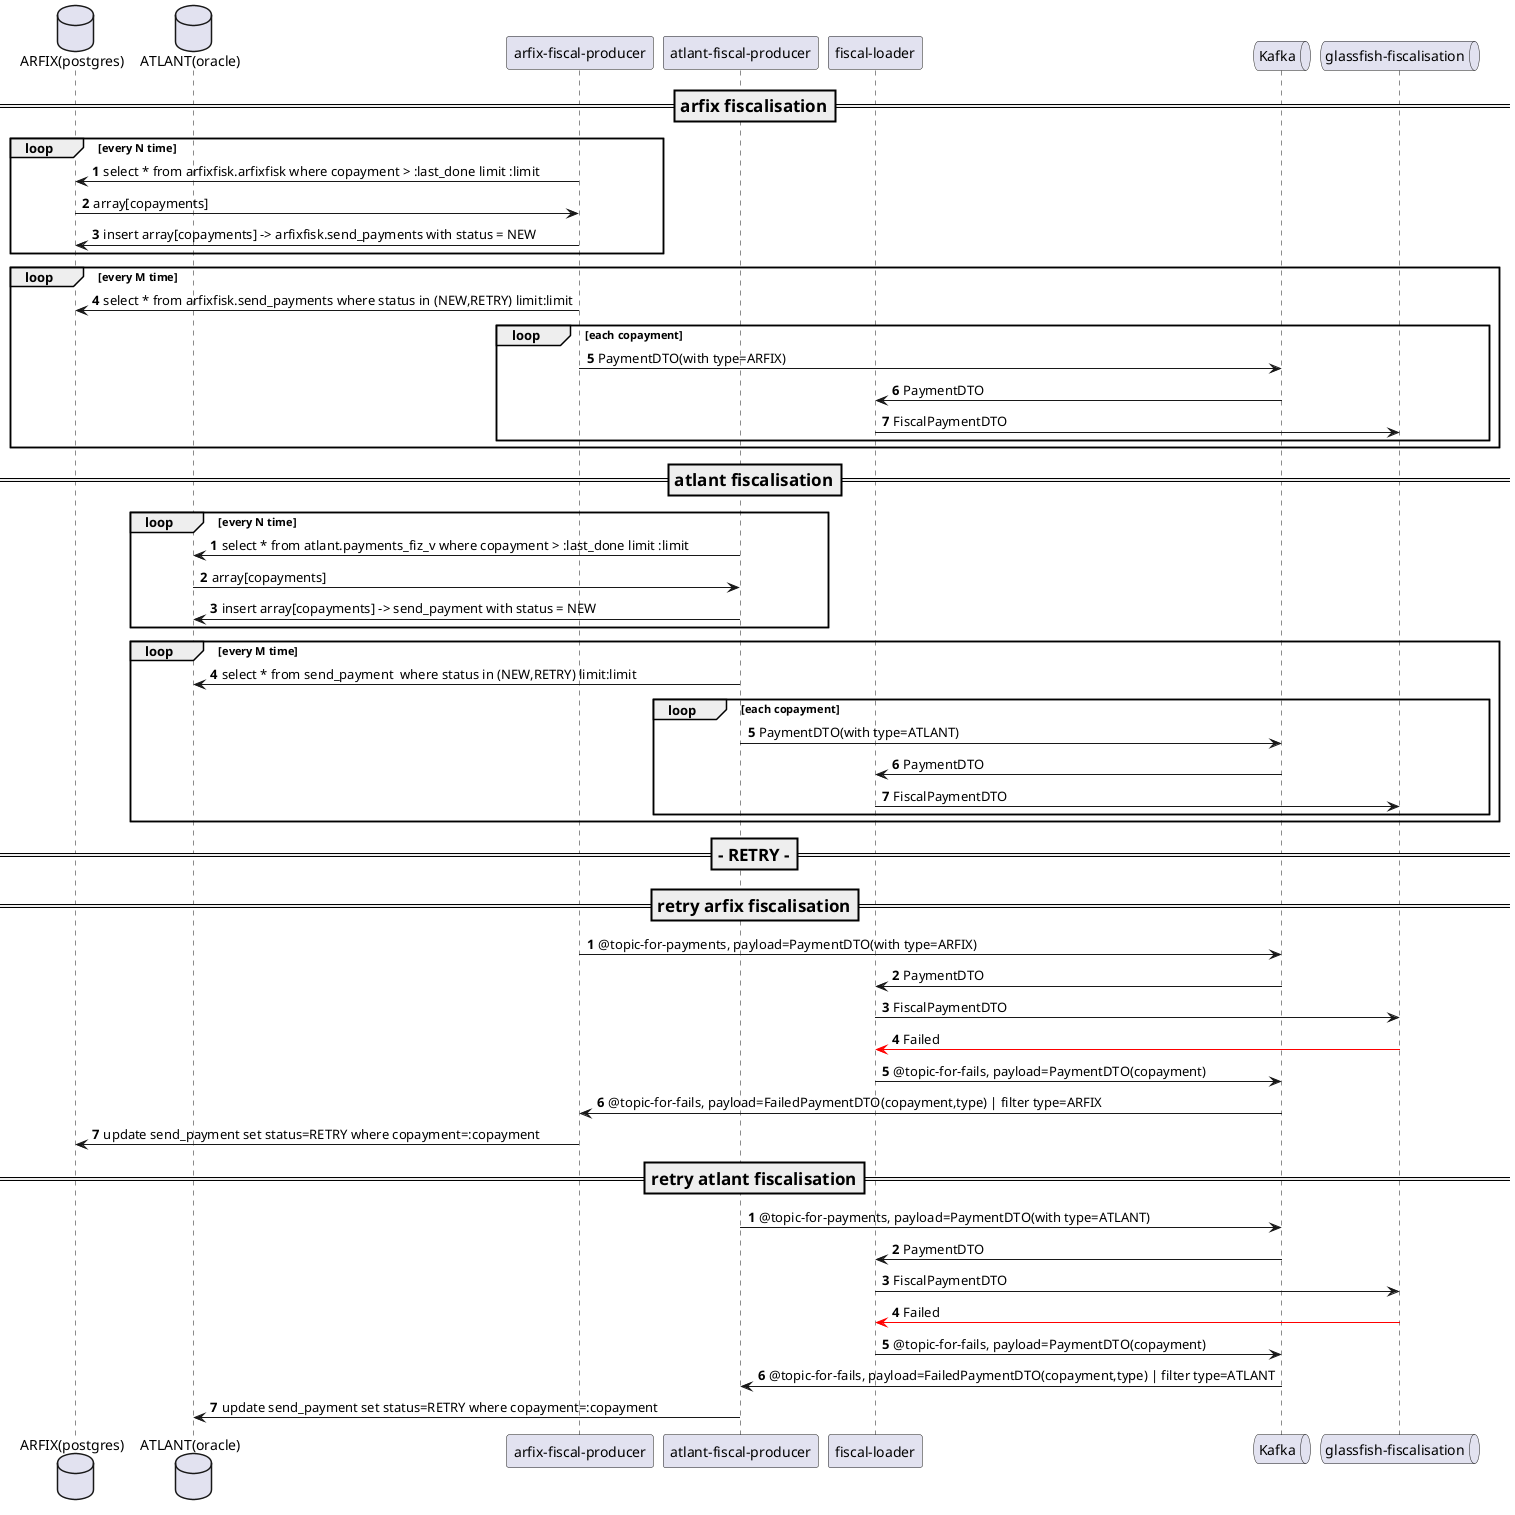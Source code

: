 @startuml
!definelong NEW_PAGE(obj)
    autonumber
    === obj ==
!enddefinelong

database ARFIX as "ARFIX(postgres)"
database ATLANT as "ATLANT(oracle)"

participant "arfix-fiscal-producer"
participant "atlant-fiscal-producer"

participant "fiscal-loader"

queue Kafka
queue "glassfish-fiscalisation"

NEW_PAGE("arfix fiscalisation")

loop every N time
    "arfix-fiscal-producer" -> ARFIX : select * from arfixfisk.arfixfisk where copayment > :last_done limit :limit
    "arfix-fiscal-producer" <- ARFIX : array[copayments]
    "arfix-fiscal-producer" -> ARFIX: insert array[copayments] -> arfixfisk.send_payments with status = NEW
end
loop every M time
    "arfix-fiscal-producer" -> ARFIX : select * from arfixfisk.send_payments where status in (NEW,RETRY) limit:limit
    loop each copayment
        "arfix-fiscal-producer" -> Kafka : PaymentDTO(with type=ARFIX)
        Kafka -> "fiscal-loader": PaymentDTO
        "fiscal-loader" -> "glassfish-fiscalisation": FiscalPaymentDTO
    end
end


NEW_PAGE("atlant fiscalisation")

loop every N time
    "atlant-fiscal-producer" -> ATLANT : select * from atlant.payments_fiz_v where copayment > :last_done limit :limit
    "atlant-fiscal-producer" <- ATLANT : array[copayments]
    "atlant-fiscal-producer" -> ATLANT: insert array[copayments] -> send_payment with status = NEW
end
loop every M time
    "atlant-fiscal-producer" -> ATLANT : select * from send_payment  where status in (NEW,RETRY) limit:limit
    loop each copayment
        "atlant-fiscal-producer" -> Kafka : PaymentDTO(with type=ATLANT)
        Kafka -> "fiscal-loader": PaymentDTO
        "fiscal-loader" -> "glassfish-fiscalisation": FiscalPaymentDTO
    end
end

NEW_PAGE("- RETRY -")
NEW_PAGE("retry arfix fiscalisation")

"arfix-fiscal-producer" -> Kafka :@topic-for-payments, payload=PaymentDTO(with type=ARFIX)
Kafka -> "fiscal-loader": PaymentDTO
"fiscal-loader" -> "glassfish-fiscalisation": FiscalPaymentDTO
"fiscal-loader" <[#FF0000]- "glassfish-fiscalisation": Failed
"fiscal-loader" -> Kafka: @topic-for-fails, payload=PaymentDTO(copayment)
Kafka -> "arfix-fiscal-producer": @topic-for-fails, payload=FailedPaymentDTO(copayment,type) | filter type=ARFIX
"arfix-fiscal-producer" -> ARFIX: update send_payment set status=RETRY where copayment=:copayment

NEW_PAGE("retry atlant fiscalisation")

"atlant-fiscal-producer" -> Kafka :@topic-for-payments, payload=PaymentDTO(with type=ATLANT)
Kafka -> "fiscal-loader": PaymentDTO
"fiscal-loader" -> "glassfish-fiscalisation": FiscalPaymentDTO
"fiscal-loader" <[#FF0000]- "glassfish-fiscalisation": Failed
"fiscal-loader" -> Kafka: @topic-for-fails, payload=PaymentDTO(copayment)
Kafka -> "atlant-fiscal-producer": @topic-for-fails, payload=FailedPaymentDTO(copayment,type) | filter type=ATLANT
"atlant-fiscal-producer" -> ATLANT: update send_payment set status=RETRY where copayment=:copayment

@enduml